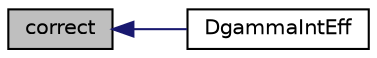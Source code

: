 digraph "correct"
{
  bgcolor="transparent";
  edge [fontname="Helvetica",fontsize="10",labelfontname="Helvetica",labelfontsize="10"];
  node [fontname="Helvetica",fontsize="10",shape=record];
  rankdir="LR";
  Node530 [label="correct",height=0.2,width=0.4,color="black", fillcolor="grey75", style="filled", fontcolor="black"];
  Node530 -> Node531 [dir="back",color="midnightblue",fontsize="10",style="solid",fontname="Helvetica"];
  Node531 [label="DgammaIntEff",height=0.2,width=0.4,color="black",URL="$a32345.html#ad713cfc858e9aa34ec0aa7eea15c094c",tooltip="Return the effective diffusivity for intermittency. "];
}
